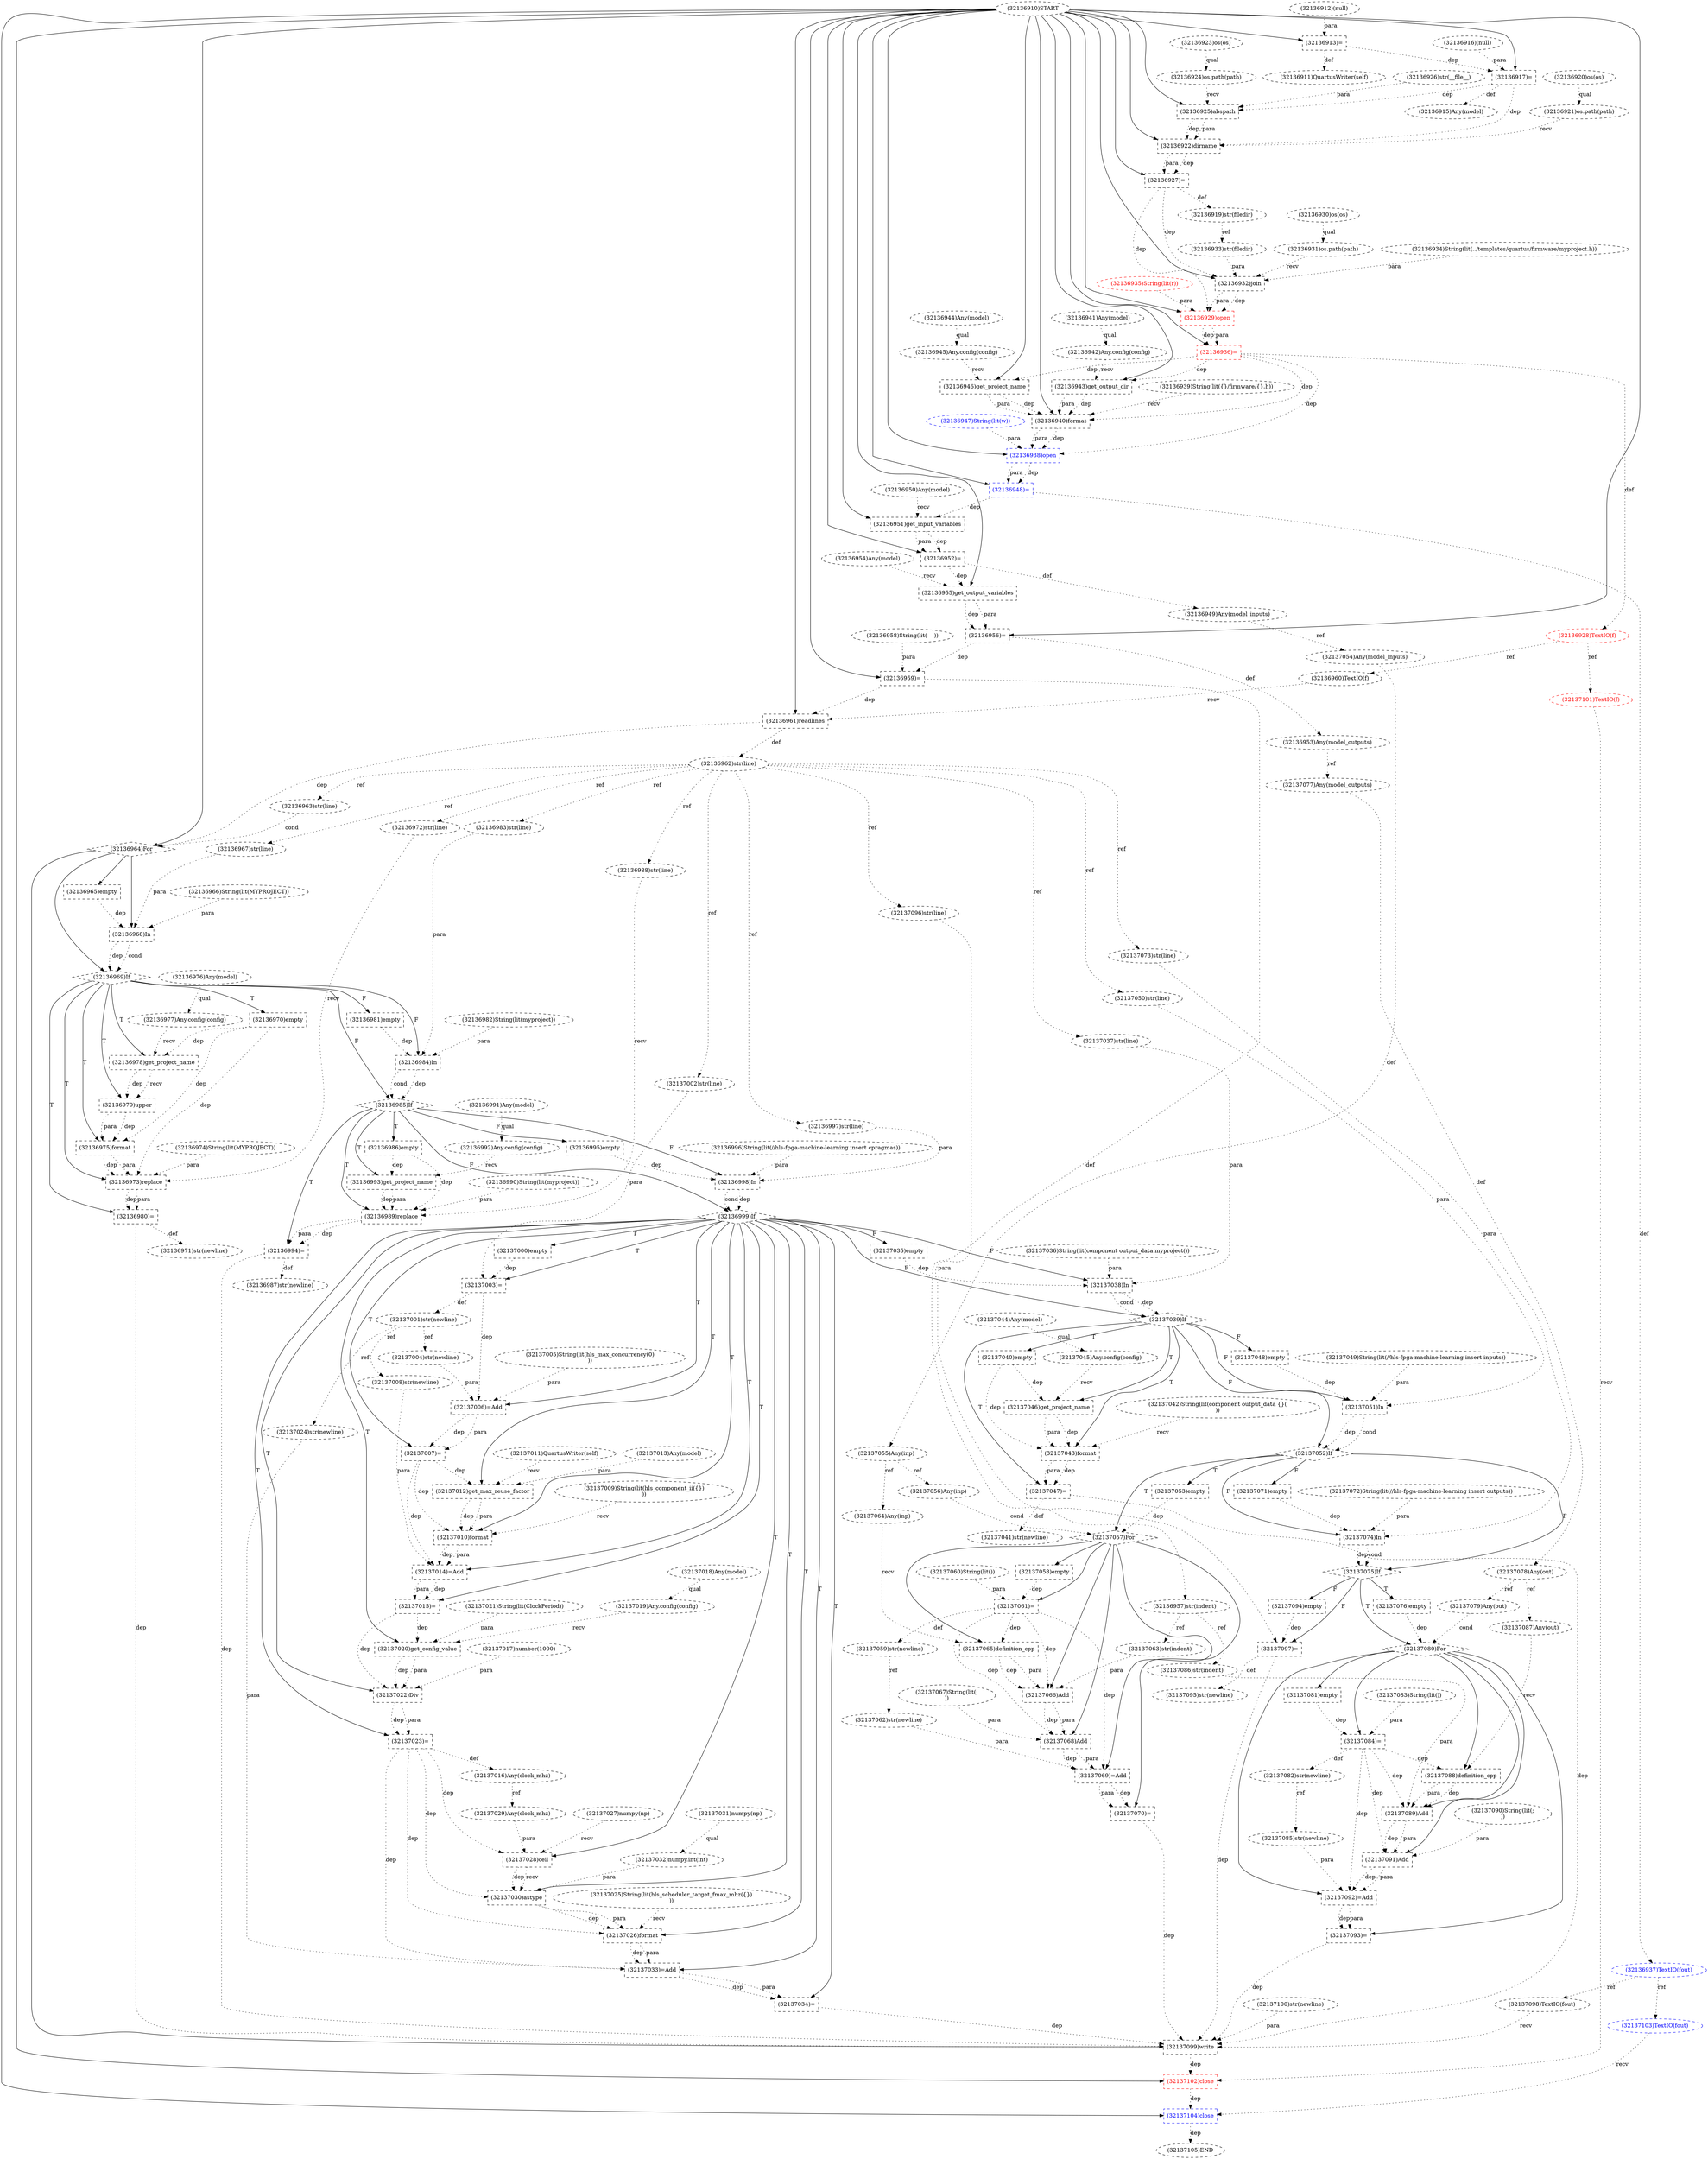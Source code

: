 digraph G {
1 [label="(32137025)String(lit(hls_scheduler_target_fmax_mhz({})
))" shape=ellipse style=dashed]
2 [label="(32137005)String(lit(hls_max_concurrency(0)
))" shape=ellipse style=dashed]
3 [label="(32136963)str(line)" shape=ellipse style=dashed]
4 [label="(32136970)empty" shape=box style=dashed]
5 [label="(32137051)In" shape=box style=dashed]
6 [label="(32137038)In" shape=box style=dashed]
7 [label="(32136911)QuartusWriter(self)" shape=ellipse style=dashed]
8 [label="(32137048)empty" shape=box style=dashed]
9 [label="(32137027)numpy(np)" shape=ellipse style=dashed]
10 [label="(32136972)str(line)" shape=ellipse style=dashed]
11 [label="(32137095)str(newline)" shape=ellipse style=dashed]
12 [label="(32136982)String(lit(myproject))" shape=ellipse style=dashed]
13 [label="(32137089)Add" shape=box style=dashed]
14 [label="(32137010)format" shape=box style=dashed]
15 [label="(32137059)str(newline)" shape=ellipse style=dashed]
16 [label="(32136981)empty" shape=box style=dashed]
17 [label="(32137014)=Add" shape=box style=dashed]
18 [label="(32136936)=" shape=box style=dashed color=red fontcolor=red]
19 [label="(32137024)str(newline)" shape=ellipse style=dashed]
20 [label="(32136967)str(line)" shape=ellipse style=dashed]
21 [label="(32137022)Div" shape=box style=dashed]
22 [label="(32136969)If" shape=diamond style=dashed]
23 [label="(32137058)empty" shape=box style=dashed]
24 [label="(32136919)str(filedir)" shape=ellipse style=dashed]
25 [label="(32136947)String(lit(w))" shape=ellipse style=dashed color=blue fontcolor=blue]
26 [label="(32137043)format" shape=box style=dashed]
27 [label="(32136978)get_project_name" shape=box style=dashed]
28 [label="(32136990)String(lit(myproject))" shape=ellipse style=dashed]
29 [label="(32136913)=" shape=box style=dashed]
30 [label="(32136923)os(os)" shape=ellipse style=dashed]
31 [label="(32137068)Add" shape=box style=dashed]
32 [label="(32137016)Any(clock_mhz)" shape=ellipse style=dashed]
33 [label="(32137067)String(lit(;
))" shape=ellipse style=dashed]
34 [label="(32136926)str(__file__)" shape=ellipse style=dashed]
35 [label="(32136949)Any(model_inputs)" shape=ellipse style=dashed]
36 [label="(32137015)=" shape=box style=dashed]
37 [label="(32136994)=" shape=box style=dashed]
38 [label="(32137073)str(line)" shape=ellipse style=dashed]
39 [label="(32137045)Any.config(config)" shape=ellipse style=dashed]
40 [label="(32136965)empty" shape=box style=dashed]
41 [label="(32137086)str(indent)" shape=ellipse style=dashed]
42 [label="(32137040)empty" shape=box style=dashed]
43 [label="(32137088)definition_cpp" shape=box style=dashed]
44 [label="(32136980)=" shape=box style=dashed]
45 [label="(32136991)Any(model)" shape=ellipse style=dashed]
46 [label="(32137082)str(newline)" shape=ellipse style=dashed]
47 [label="(32137092)=Add" shape=box style=dashed]
48 [label="(32136987)str(newline)" shape=ellipse style=dashed]
49 [label="(32137093)=" shape=box style=dashed]
50 [label="(32137090)String(lit(;
))" shape=ellipse style=dashed]
51 [label="(32137104)close" shape=box style=dashed color=blue fontcolor=blue]
52 [label="(32136928)TextIO(f)" shape=ellipse style=dashed color=red fontcolor=red]
53 [label="(32137003)=" shape=box style=dashed]
54 [label="(32136975)format" shape=box style=dashed]
55 [label="(32136951)get_input_variables" shape=box style=dashed]
56 [label="(32137094)empty" shape=box style=dashed]
57 [label="(32137006)=Add" shape=box style=dashed]
58 [label="(32137036)String(lit(component output_data myproject())" shape=ellipse style=dashed]
59 [label="(32136917)=" shape=box style=dashed]
60 [label="(32137075)If" shape=diamond style=dashed]
61 [label="(32137060)String(lit())" shape=ellipse style=dashed]
62 [label="(32136959)=" shape=box style=dashed]
63 [label="(32136950)Any(model)" shape=ellipse style=dashed]
64 [label="(32137004)str(newline)" shape=ellipse style=dashed]
65 [label="(32136974)String(lit(MYPROJECT))" shape=ellipse style=dashed]
66 [label="(32137011)QuartusWriter(self)" shape=ellipse style=dashed]
67 [label="(32136953)Any(model_outputs)" shape=ellipse style=dashed]
68 [label="(32137009)String(lit(hls_component_ii({})
))" shape=ellipse style=dashed]
69 [label="(32137021)String(lit(ClockPeriod))" shape=ellipse style=dashed]
70 [label="(32137001)str(newline)" shape=ellipse style=dashed]
71 [label="(32136932)join" shape=box style=dashed]
72 [label="(32136977)Any.config(config)" shape=ellipse style=dashed]
73 [label="(32136997)str(line)" shape=ellipse style=dashed]
74 [label="(32136912)(null)" shape=ellipse style=dashed]
75 [label="(32136939)String(lit({}/firmware/{}.h))" shape=ellipse style=dashed]
76 [label="(32137019)Any.config(config)" shape=ellipse style=dashed]
77 [label="(32136962)str(line)" shape=ellipse style=dashed]
78 [label="(32137018)Any(model)" shape=ellipse style=dashed]
79 [label="(32137030)astype" shape=box style=dashed]
80 [label="(32137069)=Add" shape=box style=dashed]
81 [label="(32137078)Any(out)" shape=ellipse style=dashed]
82 [label="(32136986)empty" shape=box style=dashed]
83 [label="(32136999)If" shape=diamond style=dashed]
84 [label="(32136927)=" shape=box style=dashed]
85 [label="(32136941)Any(model)" shape=ellipse style=dashed]
86 [label="(32136943)get_output_dir" shape=box style=dashed]
87 [label="(32136937)TextIO(fout)" shape=ellipse style=dashed color=blue fontcolor=blue]
88 [label="(32137062)str(newline)" shape=ellipse style=dashed]
89 [label="(32136976)Any(model)" shape=ellipse style=dashed]
90 [label="(32137031)numpy(np)" shape=ellipse style=dashed]
91 [label="(32136961)readlines" shape=box style=dashed]
92 [label="(32136942)Any.config(config)" shape=ellipse style=dashed]
93 [label="(32137047)=" shape=box style=dashed]
94 [label="(32137008)str(newline)" shape=ellipse style=dashed]
95 [label="(32137050)str(line)" shape=ellipse style=dashed]
96 [label="(32136922)dirname" shape=box style=dashed]
97 [label="(32136954)Any(model)" shape=ellipse style=dashed]
98 [label="(32136989)replace" shape=box style=dashed]
99 [label="(32136956)=" shape=box style=dashed]
100 [label="(32137085)str(newline)" shape=ellipse style=dashed]
101 [label="(32136964)For" shape=diamond style=dashed]
102 [label="(32137054)Any(model_inputs)" shape=ellipse style=dashed]
103 [label="(32137055)Any(inp)" shape=ellipse style=dashed]
104 [label="(32137077)Any(model_outputs)" shape=ellipse style=dashed]
105 [label="(32137102)close" shape=box style=dashed color=red fontcolor=red]
106 [label="(32137057)For" shape=diamond style=dashed]
107 [label="(32137037)str(line)" shape=ellipse style=dashed]
108 [label="(32136920)os(os)" shape=ellipse style=dashed]
109 [label="(32136933)str(filedir)" shape=ellipse style=dashed]
110 [label="(32137007)=" shape=box style=dashed]
111 [label="(32137039)If" shape=diamond style=dashed]
112 [label="(32136925)abspath" shape=box style=dashed]
113 [label="(32137023)=" shape=box style=dashed]
114 [label="(32136930)os(os)" shape=ellipse style=dashed]
115 [label="(32137079)Any(out)" shape=ellipse style=dashed]
116 [label="(32136948)=" shape=box style=dashed color=blue fontcolor=blue]
117 [label="(32136940)format" shape=box style=dashed]
118 [label="(32137100)str(newline)" shape=ellipse style=dashed]
119 [label="(32136966)String(lit(MYPROJECT))" shape=ellipse style=dashed]
120 [label="(32137091)Add" shape=box style=dashed]
121 [label="(32136946)get_project_name" shape=box style=dashed]
122 [label="(32136960)TextIO(f)" shape=ellipse style=dashed]
123 [label="(32136968)In" shape=box style=dashed]
124 [label="(32137053)empty" shape=box style=dashed]
125 [label="(32137072)String(lit(//hls-fpga-machine-learning insert outputs))" shape=ellipse style=dashed]
126 [label="(32137105)END" style=dashed]
127 [label="(32136985)If" shape=diamond style=dashed]
128 [label="(32136996)String(lit(//hls-fpga-machine-learning insert cpragmas))" shape=ellipse style=dashed]
129 [label="(32137032)numpy.int(int)" shape=ellipse style=dashed]
130 [label="(32137042)String(lit(component output_data {}(
))" shape=ellipse style=dashed]
131 [label="(32136916)(null)" shape=ellipse style=dashed]
132 [label="(32137065)definition_cpp" shape=box style=dashed]
133 [label="(32137081)empty" shape=box style=dashed]
134 [label="(32137002)str(line)" shape=ellipse style=dashed]
135 [label="(32137061)=" shape=box style=dashed]
136 [label="(32136988)str(line)" shape=ellipse style=dashed]
137 [label="(32137076)empty" shape=box style=dashed]
138 [label="(32137012)get_max_reuse_factor" shape=box style=dashed]
139 [label="(32137083)String(lit())" shape=ellipse style=dashed]
140 [label="(32137098)TextIO(fout)" shape=ellipse style=dashed]
141 [label="(32137103)TextIO(fout)" shape=ellipse style=dashed color=blue fontcolor=blue]
142 [label="(32137029)Any(clock_mhz)" shape=ellipse style=dashed]
143 [label="(32136984)In" shape=box style=dashed]
144 [label="(32137071)empty" shape=box style=dashed]
145 [label="(32137044)Any(model)" shape=ellipse style=dashed]
146 [label="(32137052)If" shape=diamond style=dashed]
147 [label="(32136910)START" style=dashed]
148 [label="(32137099)write" shape=box style=dashed]
149 [label="(32137035)empty" shape=box style=dashed]
150 [label="(32137041)str(newline)" shape=ellipse style=dashed]
151 [label="(32137087)Any(out)" shape=ellipse style=dashed]
152 [label="(32137034)=" shape=box style=dashed]
153 [label="(32137000)empty" shape=box style=dashed]
154 [label="(32137020)get_config_value" shape=box style=dashed]
155 [label="(32137013)Any(model)" shape=ellipse style=dashed]
156 [label="(32136995)empty" shape=box style=dashed]
157 [label="(32137070)=" shape=box style=dashed]
158 [label="(32136944)Any(model)" shape=ellipse style=dashed]
159 [label="(32136973)replace" shape=box style=dashed]
160 [label="(32136952)=" shape=box style=dashed]
161 [label="(32137017)number(1000)" shape=ellipse style=dashed]
162 [label="(32137028)ceil" shape=box style=dashed]
163 [label="(32137066)Add" shape=box style=dashed]
164 [label="(32136935)String(lit(r))" shape=ellipse style=dashed color=red fontcolor=red]
165 [label="(32136924)os.path(path)" shape=ellipse style=dashed]
166 [label="(32137056)Any(inp)" shape=ellipse style=dashed]
167 [label="(32136998)In" shape=box style=dashed]
168 [label="(32136958)String(lit(    ))" shape=ellipse style=dashed]
169 [label="(32136938)open" shape=box style=dashed color=blue fontcolor=blue]
170 [label="(32136945)Any.config(config)" shape=ellipse style=dashed]
171 [label="(32137080)For" shape=diamond style=dashed]
172 [label="(32137084)=" shape=box style=dashed]
173 [label="(32136915)Any(model)" shape=ellipse style=dashed]
174 [label="(32137046)get_project_name" shape=box style=dashed]
175 [label="(32137096)str(line)" shape=ellipse style=dashed]
176 [label="(32136957)str(indent)" shape=ellipse style=dashed]
177 [label="(32137064)Any(inp)" shape=ellipse style=dashed]
178 [label="(32136931)os.path(path)" shape=ellipse style=dashed]
179 [label="(32136992)Any.config(config)" shape=ellipse style=dashed]
180 [label="(32136934)String(lit(../templates/quartus/firmware/myproject.h))" shape=ellipse style=dashed]
181 [label="(32137063)str(indent)" shape=ellipse style=dashed]
182 [label="(32137049)String(lit(//hls-fpga-machine-learning insert inputs))" shape=ellipse style=dashed]
183 [label="(32136971)str(newline)" shape=ellipse style=dashed]
184 [label="(32137101)TextIO(f)" shape=ellipse style=dashed color=red fontcolor=red]
185 [label="(32136955)get_output_variables" shape=box style=dashed]
186 [label="(32136993)get_project_name" shape=box style=dashed]
187 [label="(32136979)upper" shape=box style=dashed]
188 [label="(32136983)str(line)" shape=ellipse style=dashed]
189 [label="(32137026)format" shape=box style=dashed]
190 [label="(32137097)=" shape=box style=dashed]
191 [label="(32136929)open" shape=box style=dashed color=red fontcolor=red]
192 [label="(32137033)=Add" shape=box style=dashed]
193 [label="(32136921)os.path(path)" shape=ellipse style=dashed]
194 [label="(32137074)In" shape=box style=dashed]
77 -> 3 [label="ref" style=dotted];
22 -> 4 [label="T"];
111 -> 5 [label="F"];
182 -> 5 [label="para" style=dotted];
95 -> 5 [label="para" style=dotted];
8 -> 5 [label="dep" style=dotted];
83 -> 6 [label="F"];
58 -> 6 [label="para" style=dotted];
107 -> 6 [label="para" style=dotted];
149 -> 6 [label="dep" style=dotted];
29 -> 7 [label="def" style=dotted];
111 -> 8 [label="F"];
77 -> 10 [label="ref" style=dotted];
190 -> 11 [label="def" style=dotted];
171 -> 13 [label="" style=solid];
41 -> 13 [label="para" style=dotted];
43 -> 13 [label="dep" style=dotted];
43 -> 13 [label="para" style=dotted];
172 -> 13 [label="dep" style=dotted];
83 -> 14 [label="T"];
68 -> 14 [label="recv" style=dotted];
138 -> 14 [label="dep" style=dotted];
138 -> 14 [label="para" style=dotted];
110 -> 14 [label="dep" style=dotted];
135 -> 15 [label="def" style=dotted];
22 -> 16 [label="F"];
83 -> 17 [label="T"];
94 -> 17 [label="para" style=dotted];
14 -> 17 [label="dep" style=dotted];
14 -> 17 [label="para" style=dotted];
110 -> 17 [label="dep" style=dotted];
147 -> 18 [label="" style=solid];
191 -> 18 [label="dep" style=dotted];
191 -> 18 [label="para" style=dotted];
70 -> 19 [label="ref" style=dotted];
77 -> 20 [label="ref" style=dotted];
83 -> 21 [label="T"];
161 -> 21 [label="para" style=dotted];
154 -> 21 [label="dep" style=dotted];
154 -> 21 [label="para" style=dotted];
36 -> 21 [label="dep" style=dotted];
101 -> 22 [label="" style=solid];
123 -> 22 [label="dep" style=dotted];
123 -> 22 [label="cond" style=dotted];
106 -> 23 [label="" style=solid];
84 -> 24 [label="def" style=dotted];
111 -> 26 [label="T"];
130 -> 26 [label="recv" style=dotted];
174 -> 26 [label="dep" style=dotted];
174 -> 26 [label="para" style=dotted];
42 -> 26 [label="dep" style=dotted];
22 -> 27 [label="T"];
72 -> 27 [label="recv" style=dotted];
4 -> 27 [label="dep" style=dotted];
147 -> 29 [label="" style=solid];
74 -> 29 [label="para" style=dotted];
106 -> 31 [label="" style=solid];
163 -> 31 [label="dep" style=dotted];
163 -> 31 [label="para" style=dotted];
33 -> 31 [label="para" style=dotted];
135 -> 31 [label="dep" style=dotted];
113 -> 32 [label="def" style=dotted];
160 -> 35 [label="def" style=dotted];
83 -> 36 [label="T"];
17 -> 36 [label="dep" style=dotted];
17 -> 36 [label="para" style=dotted];
127 -> 37 [label="T"];
98 -> 37 [label="dep" style=dotted];
98 -> 37 [label="para" style=dotted];
77 -> 38 [label="ref" style=dotted];
145 -> 39 [label="qual" style=dotted];
101 -> 40 [label="" style=solid];
176 -> 41 [label="ref" style=dotted];
111 -> 42 [label="T"];
171 -> 43 [label="" style=solid];
151 -> 43 [label="recv" style=dotted];
172 -> 43 [label="dep" style=dotted];
22 -> 44 [label="T"];
159 -> 44 [label="dep" style=dotted];
159 -> 44 [label="para" style=dotted];
172 -> 46 [label="def" style=dotted];
171 -> 47 [label="" style=solid];
100 -> 47 [label="para" style=dotted];
120 -> 47 [label="dep" style=dotted];
120 -> 47 [label="para" style=dotted];
172 -> 47 [label="dep" style=dotted];
37 -> 48 [label="def" style=dotted];
171 -> 49 [label="" style=solid];
47 -> 49 [label="dep" style=dotted];
47 -> 49 [label="para" style=dotted];
147 -> 51 [label="" style=solid];
141 -> 51 [label="recv" style=dotted];
105 -> 51 [label="dep" style=dotted];
18 -> 52 [label="def" style=dotted];
83 -> 53 [label="T"];
134 -> 53 [label="para" style=dotted];
153 -> 53 [label="dep" style=dotted];
22 -> 54 [label="T"];
187 -> 54 [label="dep" style=dotted];
187 -> 54 [label="para" style=dotted];
4 -> 54 [label="dep" style=dotted];
147 -> 55 [label="" style=solid];
63 -> 55 [label="recv" style=dotted];
116 -> 55 [label="dep" style=dotted];
60 -> 56 [label="F"];
83 -> 57 [label="T"];
64 -> 57 [label="para" style=dotted];
2 -> 57 [label="para" style=dotted];
53 -> 57 [label="dep" style=dotted];
147 -> 59 [label="" style=solid];
131 -> 59 [label="para" style=dotted];
29 -> 59 [label="dep" style=dotted];
146 -> 60 [label="F"];
194 -> 60 [label="dep" style=dotted];
194 -> 60 [label="cond" style=dotted];
147 -> 62 [label="" style=solid];
168 -> 62 [label="para" style=dotted];
99 -> 62 [label="dep" style=dotted];
70 -> 64 [label="ref" style=dotted];
99 -> 67 [label="def" style=dotted];
53 -> 70 [label="def" style=dotted];
147 -> 71 [label="" style=solid];
178 -> 71 [label="recv" style=dotted];
109 -> 71 [label="para" style=dotted];
180 -> 71 [label="para" style=dotted];
84 -> 71 [label="dep" style=dotted];
89 -> 72 [label="qual" style=dotted];
77 -> 73 [label="ref" style=dotted];
78 -> 76 [label="qual" style=dotted];
91 -> 77 [label="def" style=dotted];
83 -> 79 [label="T"];
162 -> 79 [label="dep" style=dotted];
162 -> 79 [label="recv" style=dotted];
129 -> 79 [label="para" style=dotted];
113 -> 79 [label="dep" style=dotted];
106 -> 80 [label="" style=solid];
88 -> 80 [label="para" style=dotted];
31 -> 80 [label="dep" style=dotted];
31 -> 80 [label="para" style=dotted];
135 -> 80 [label="dep" style=dotted];
104 -> 81 [label="def" style=dotted];
127 -> 82 [label="T"];
127 -> 83 [label="F"];
167 -> 83 [label="dep" style=dotted];
167 -> 83 [label="cond" style=dotted];
147 -> 84 [label="" style=solid];
96 -> 84 [label="dep" style=dotted];
96 -> 84 [label="para" style=dotted];
147 -> 86 [label="" style=solid];
92 -> 86 [label="recv" style=dotted];
18 -> 86 [label="dep" style=dotted];
116 -> 87 [label="def" style=dotted];
15 -> 88 [label="ref" style=dotted];
147 -> 91 [label="" style=solid];
122 -> 91 [label="recv" style=dotted];
62 -> 91 [label="dep" style=dotted];
85 -> 92 [label="qual" style=dotted];
111 -> 93 [label="T"];
26 -> 93 [label="dep" style=dotted];
26 -> 93 [label="para" style=dotted];
70 -> 94 [label="ref" style=dotted];
77 -> 95 [label="ref" style=dotted];
147 -> 96 [label="" style=solid];
193 -> 96 [label="recv" style=dotted];
112 -> 96 [label="dep" style=dotted];
112 -> 96 [label="para" style=dotted];
59 -> 96 [label="dep" style=dotted];
127 -> 98 [label="T"];
136 -> 98 [label="recv" style=dotted];
28 -> 98 [label="para" style=dotted];
186 -> 98 [label="dep" style=dotted];
186 -> 98 [label="para" style=dotted];
82 -> 98 [label="dep" style=dotted];
147 -> 99 [label="" style=solid];
185 -> 99 [label="dep" style=dotted];
185 -> 99 [label="para" style=dotted];
46 -> 100 [label="ref" style=dotted];
147 -> 101 [label="" style=solid];
91 -> 101 [label="dep" style=dotted];
3 -> 101 [label="cond" style=dotted];
35 -> 102 [label="ref" style=dotted];
102 -> 103 [label="def" style=dotted];
67 -> 104 [label="ref" style=dotted];
147 -> 105 [label="" style=solid];
184 -> 105 [label="recv" style=dotted];
148 -> 105 [label="dep" style=dotted];
146 -> 106 [label="T"];
166 -> 106 [label="cond" style=dotted];
124 -> 106 [label="dep" style=dotted];
77 -> 107 [label="ref" style=dotted];
24 -> 109 [label="ref" style=dotted];
83 -> 110 [label="T"];
57 -> 110 [label="dep" style=dotted];
57 -> 110 [label="para" style=dotted];
83 -> 111 [label="F"];
6 -> 111 [label="dep" style=dotted];
6 -> 111 [label="cond" style=dotted];
147 -> 112 [label="" style=solid];
165 -> 112 [label="recv" style=dotted];
34 -> 112 [label="para" style=dotted];
59 -> 112 [label="dep" style=dotted];
83 -> 113 [label="T"];
21 -> 113 [label="dep" style=dotted];
21 -> 113 [label="para" style=dotted];
81 -> 115 [label="ref" style=dotted];
147 -> 116 [label="" style=solid];
169 -> 116 [label="dep" style=dotted];
169 -> 116 [label="para" style=dotted];
147 -> 117 [label="" style=solid];
75 -> 117 [label="recv" style=dotted];
86 -> 117 [label="dep" style=dotted];
86 -> 117 [label="para" style=dotted];
121 -> 117 [label="dep" style=dotted];
121 -> 117 [label="para" style=dotted];
18 -> 117 [label="dep" style=dotted];
171 -> 120 [label="" style=solid];
13 -> 120 [label="dep" style=dotted];
13 -> 120 [label="para" style=dotted];
50 -> 120 [label="para" style=dotted];
172 -> 120 [label="dep" style=dotted];
147 -> 121 [label="" style=solid];
170 -> 121 [label="recv" style=dotted];
18 -> 121 [label="dep" style=dotted];
52 -> 122 [label="ref" style=dotted];
101 -> 123 [label="" style=solid];
119 -> 123 [label="para" style=dotted];
20 -> 123 [label="para" style=dotted];
40 -> 123 [label="dep" style=dotted];
146 -> 124 [label="T"];
51 -> 126 [label="dep" style=dotted];
22 -> 127 [label="F"];
143 -> 127 [label="dep" style=dotted];
143 -> 127 [label="cond" style=dotted];
90 -> 129 [label="qual" style=dotted];
106 -> 132 [label="" style=solid];
177 -> 132 [label="recv" style=dotted];
135 -> 132 [label="dep" style=dotted];
171 -> 133 [label="" style=solid];
77 -> 134 [label="ref" style=dotted];
106 -> 135 [label="" style=solid];
61 -> 135 [label="para" style=dotted];
23 -> 135 [label="dep" style=dotted];
77 -> 136 [label="ref" style=dotted];
60 -> 137 [label="T"];
83 -> 138 [label="T"];
66 -> 138 [label="recv" style=dotted];
155 -> 138 [label="para" style=dotted];
110 -> 138 [label="dep" style=dotted];
87 -> 140 [label="ref" style=dotted];
87 -> 141 [label="ref" style=dotted];
32 -> 142 [label="ref" style=dotted];
22 -> 143 [label="F"];
12 -> 143 [label="para" style=dotted];
188 -> 143 [label="para" style=dotted];
16 -> 143 [label="dep" style=dotted];
146 -> 144 [label="F"];
111 -> 146 [label="F"];
5 -> 146 [label="dep" style=dotted];
5 -> 146 [label="cond" style=dotted];
101 -> 148 [label="" style=solid];
140 -> 148 [label="recv" style=dotted];
118 -> 148 [label="para" style=dotted];
190 -> 148 [label="dep" style=dotted];
44 -> 148 [label="dep" style=dotted];
49 -> 148 [label="dep" style=dotted];
157 -> 148 [label="dep" style=dotted];
93 -> 148 [label="dep" style=dotted];
37 -> 148 [label="dep" style=dotted];
152 -> 148 [label="dep" style=dotted];
83 -> 149 [label="F"];
93 -> 150 [label="def" style=dotted];
81 -> 151 [label="ref" style=dotted];
83 -> 152 [label="T"];
192 -> 152 [label="dep" style=dotted];
192 -> 152 [label="para" style=dotted];
83 -> 153 [label="T"];
83 -> 154 [label="T"];
76 -> 154 [label="recv" style=dotted];
69 -> 154 [label="para" style=dotted];
36 -> 154 [label="dep" style=dotted];
127 -> 156 [label="F"];
106 -> 157 [label="" style=solid];
80 -> 157 [label="dep" style=dotted];
80 -> 157 [label="para" style=dotted];
22 -> 159 [label="T"];
10 -> 159 [label="recv" style=dotted];
65 -> 159 [label="para" style=dotted];
54 -> 159 [label="dep" style=dotted];
54 -> 159 [label="para" style=dotted];
4 -> 159 [label="dep" style=dotted];
147 -> 160 [label="" style=solid];
55 -> 160 [label="dep" style=dotted];
55 -> 160 [label="para" style=dotted];
83 -> 162 [label="T"];
9 -> 162 [label="recv" style=dotted];
142 -> 162 [label="para" style=dotted];
113 -> 162 [label="dep" style=dotted];
106 -> 163 [label="" style=solid];
181 -> 163 [label="para" style=dotted];
132 -> 163 [label="dep" style=dotted];
132 -> 163 [label="para" style=dotted];
135 -> 163 [label="dep" style=dotted];
30 -> 165 [label="qual" style=dotted];
103 -> 166 [label="ref" style=dotted];
127 -> 167 [label="F"];
128 -> 167 [label="para" style=dotted];
73 -> 167 [label="para" style=dotted];
156 -> 167 [label="dep" style=dotted];
147 -> 169 [label="" style=solid];
117 -> 169 [label="dep" style=dotted];
117 -> 169 [label="para" style=dotted];
25 -> 169 [label="para" style=dotted];
18 -> 169 [label="dep" style=dotted];
158 -> 170 [label="qual" style=dotted];
60 -> 171 [label="T"];
115 -> 171 [label="cond" style=dotted];
137 -> 171 [label="dep" style=dotted];
171 -> 172 [label="" style=solid];
139 -> 172 [label="para" style=dotted];
133 -> 172 [label="dep" style=dotted];
59 -> 173 [label="def" style=dotted];
111 -> 174 [label="T"];
39 -> 174 [label="recv" style=dotted];
42 -> 174 [label="dep" style=dotted];
77 -> 175 [label="ref" style=dotted];
62 -> 176 [label="def" style=dotted];
103 -> 177 [label="ref" style=dotted];
114 -> 178 [label="qual" style=dotted];
45 -> 179 [label="qual" style=dotted];
176 -> 181 [label="ref" style=dotted];
44 -> 183 [label="def" style=dotted];
52 -> 184 [label="ref" style=dotted];
147 -> 185 [label="" style=solid];
97 -> 185 [label="recv" style=dotted];
160 -> 185 [label="dep" style=dotted];
127 -> 186 [label="T"];
179 -> 186 [label="recv" style=dotted];
82 -> 186 [label="dep" style=dotted];
22 -> 187 [label="T"];
27 -> 187 [label="dep" style=dotted];
27 -> 187 [label="recv" style=dotted];
77 -> 188 [label="ref" style=dotted];
83 -> 189 [label="T"];
1 -> 189 [label="recv" style=dotted];
79 -> 189 [label="dep" style=dotted];
79 -> 189 [label="para" style=dotted];
113 -> 189 [label="dep" style=dotted];
60 -> 190 [label="F"];
175 -> 190 [label="para" style=dotted];
56 -> 190 [label="dep" style=dotted];
147 -> 191 [label="" style=solid];
71 -> 191 [label="dep" style=dotted];
71 -> 191 [label="para" style=dotted];
164 -> 191 [label="para" style=dotted];
84 -> 191 [label="dep" style=dotted];
83 -> 192 [label="T"];
19 -> 192 [label="para" style=dotted];
189 -> 192 [label="dep" style=dotted];
189 -> 192 [label="para" style=dotted];
113 -> 192 [label="dep" style=dotted];
108 -> 193 [label="qual" style=dotted];
146 -> 194 [label="F"];
125 -> 194 [label="para" style=dotted];
38 -> 194 [label="para" style=dotted];
144 -> 194 [label="dep" style=dotted];
}